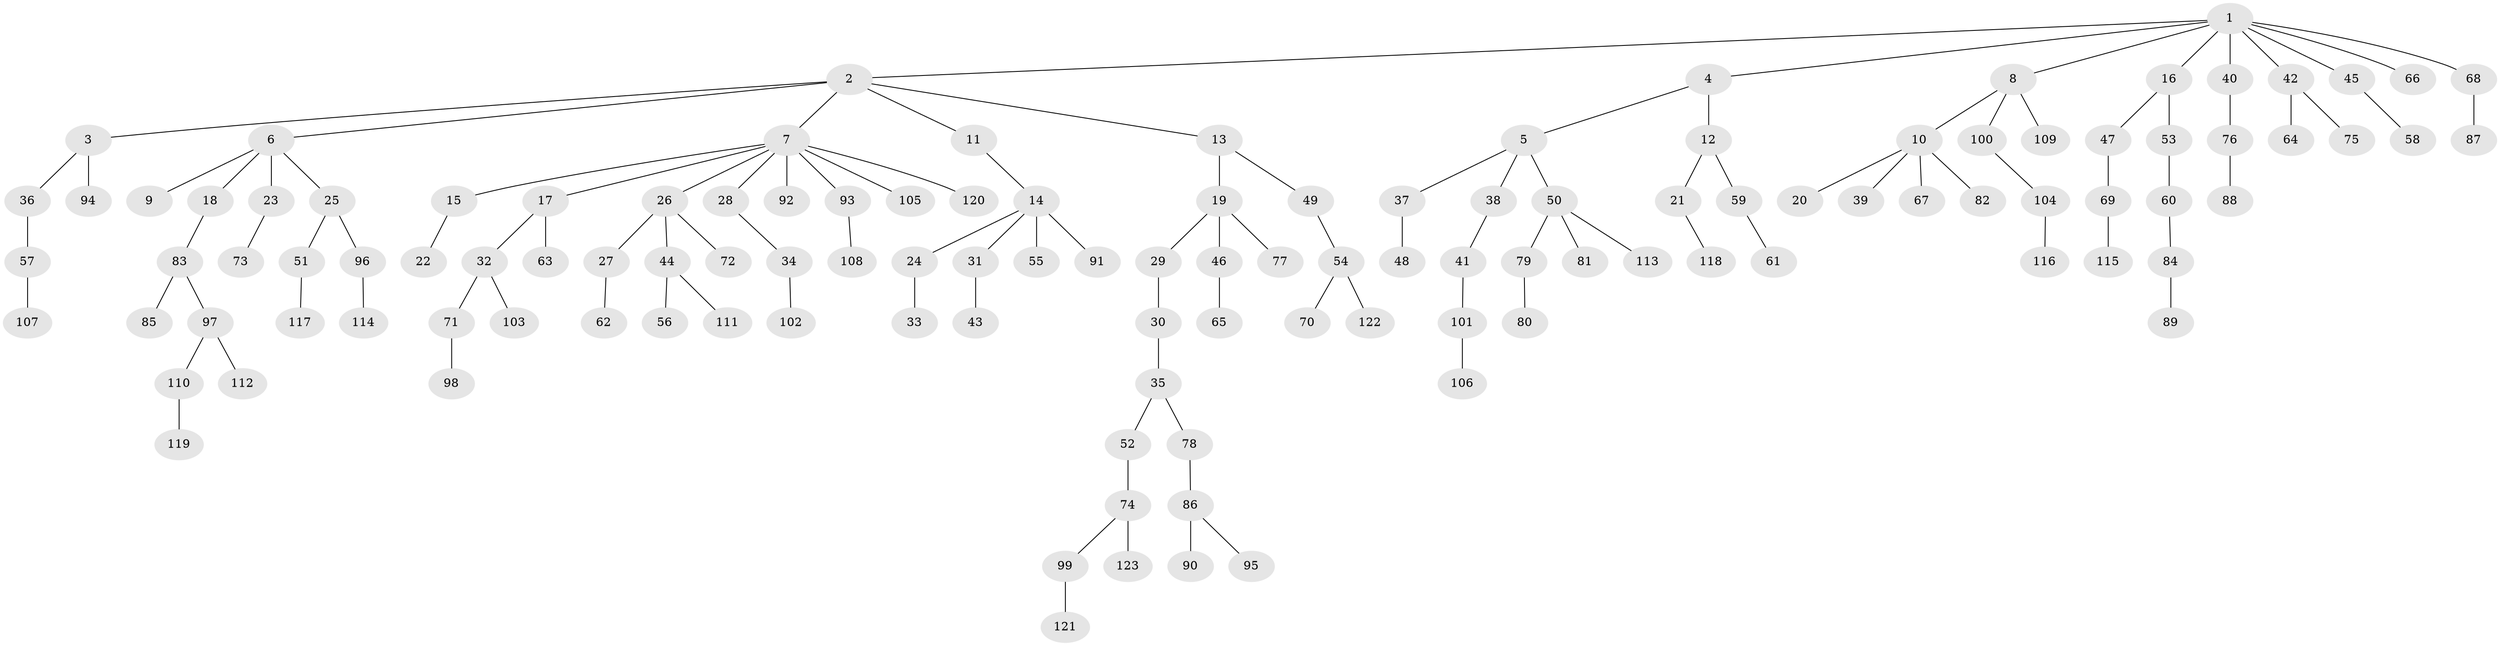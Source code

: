 // Generated by graph-tools (version 1.1) at 2025/36/03/09/25 02:36:38]
// undirected, 123 vertices, 122 edges
graph export_dot {
graph [start="1"]
  node [color=gray90,style=filled];
  1;
  2;
  3;
  4;
  5;
  6;
  7;
  8;
  9;
  10;
  11;
  12;
  13;
  14;
  15;
  16;
  17;
  18;
  19;
  20;
  21;
  22;
  23;
  24;
  25;
  26;
  27;
  28;
  29;
  30;
  31;
  32;
  33;
  34;
  35;
  36;
  37;
  38;
  39;
  40;
  41;
  42;
  43;
  44;
  45;
  46;
  47;
  48;
  49;
  50;
  51;
  52;
  53;
  54;
  55;
  56;
  57;
  58;
  59;
  60;
  61;
  62;
  63;
  64;
  65;
  66;
  67;
  68;
  69;
  70;
  71;
  72;
  73;
  74;
  75;
  76;
  77;
  78;
  79;
  80;
  81;
  82;
  83;
  84;
  85;
  86;
  87;
  88;
  89;
  90;
  91;
  92;
  93;
  94;
  95;
  96;
  97;
  98;
  99;
  100;
  101;
  102;
  103;
  104;
  105;
  106;
  107;
  108;
  109;
  110;
  111;
  112;
  113;
  114;
  115;
  116;
  117;
  118;
  119;
  120;
  121;
  122;
  123;
  1 -- 2;
  1 -- 4;
  1 -- 8;
  1 -- 16;
  1 -- 40;
  1 -- 42;
  1 -- 45;
  1 -- 66;
  1 -- 68;
  2 -- 3;
  2 -- 6;
  2 -- 7;
  2 -- 11;
  2 -- 13;
  3 -- 36;
  3 -- 94;
  4 -- 5;
  4 -- 12;
  5 -- 37;
  5 -- 38;
  5 -- 50;
  6 -- 9;
  6 -- 18;
  6 -- 23;
  6 -- 25;
  7 -- 15;
  7 -- 17;
  7 -- 26;
  7 -- 28;
  7 -- 92;
  7 -- 93;
  7 -- 105;
  7 -- 120;
  8 -- 10;
  8 -- 100;
  8 -- 109;
  10 -- 20;
  10 -- 39;
  10 -- 67;
  10 -- 82;
  11 -- 14;
  12 -- 21;
  12 -- 59;
  13 -- 19;
  13 -- 49;
  14 -- 24;
  14 -- 31;
  14 -- 55;
  14 -- 91;
  15 -- 22;
  16 -- 47;
  16 -- 53;
  17 -- 32;
  17 -- 63;
  18 -- 83;
  19 -- 29;
  19 -- 46;
  19 -- 77;
  21 -- 118;
  23 -- 73;
  24 -- 33;
  25 -- 51;
  25 -- 96;
  26 -- 27;
  26 -- 44;
  26 -- 72;
  27 -- 62;
  28 -- 34;
  29 -- 30;
  30 -- 35;
  31 -- 43;
  32 -- 71;
  32 -- 103;
  34 -- 102;
  35 -- 52;
  35 -- 78;
  36 -- 57;
  37 -- 48;
  38 -- 41;
  40 -- 76;
  41 -- 101;
  42 -- 64;
  42 -- 75;
  44 -- 56;
  44 -- 111;
  45 -- 58;
  46 -- 65;
  47 -- 69;
  49 -- 54;
  50 -- 79;
  50 -- 81;
  50 -- 113;
  51 -- 117;
  52 -- 74;
  53 -- 60;
  54 -- 70;
  54 -- 122;
  57 -- 107;
  59 -- 61;
  60 -- 84;
  68 -- 87;
  69 -- 115;
  71 -- 98;
  74 -- 99;
  74 -- 123;
  76 -- 88;
  78 -- 86;
  79 -- 80;
  83 -- 85;
  83 -- 97;
  84 -- 89;
  86 -- 90;
  86 -- 95;
  93 -- 108;
  96 -- 114;
  97 -- 110;
  97 -- 112;
  99 -- 121;
  100 -- 104;
  101 -- 106;
  104 -- 116;
  110 -- 119;
}
